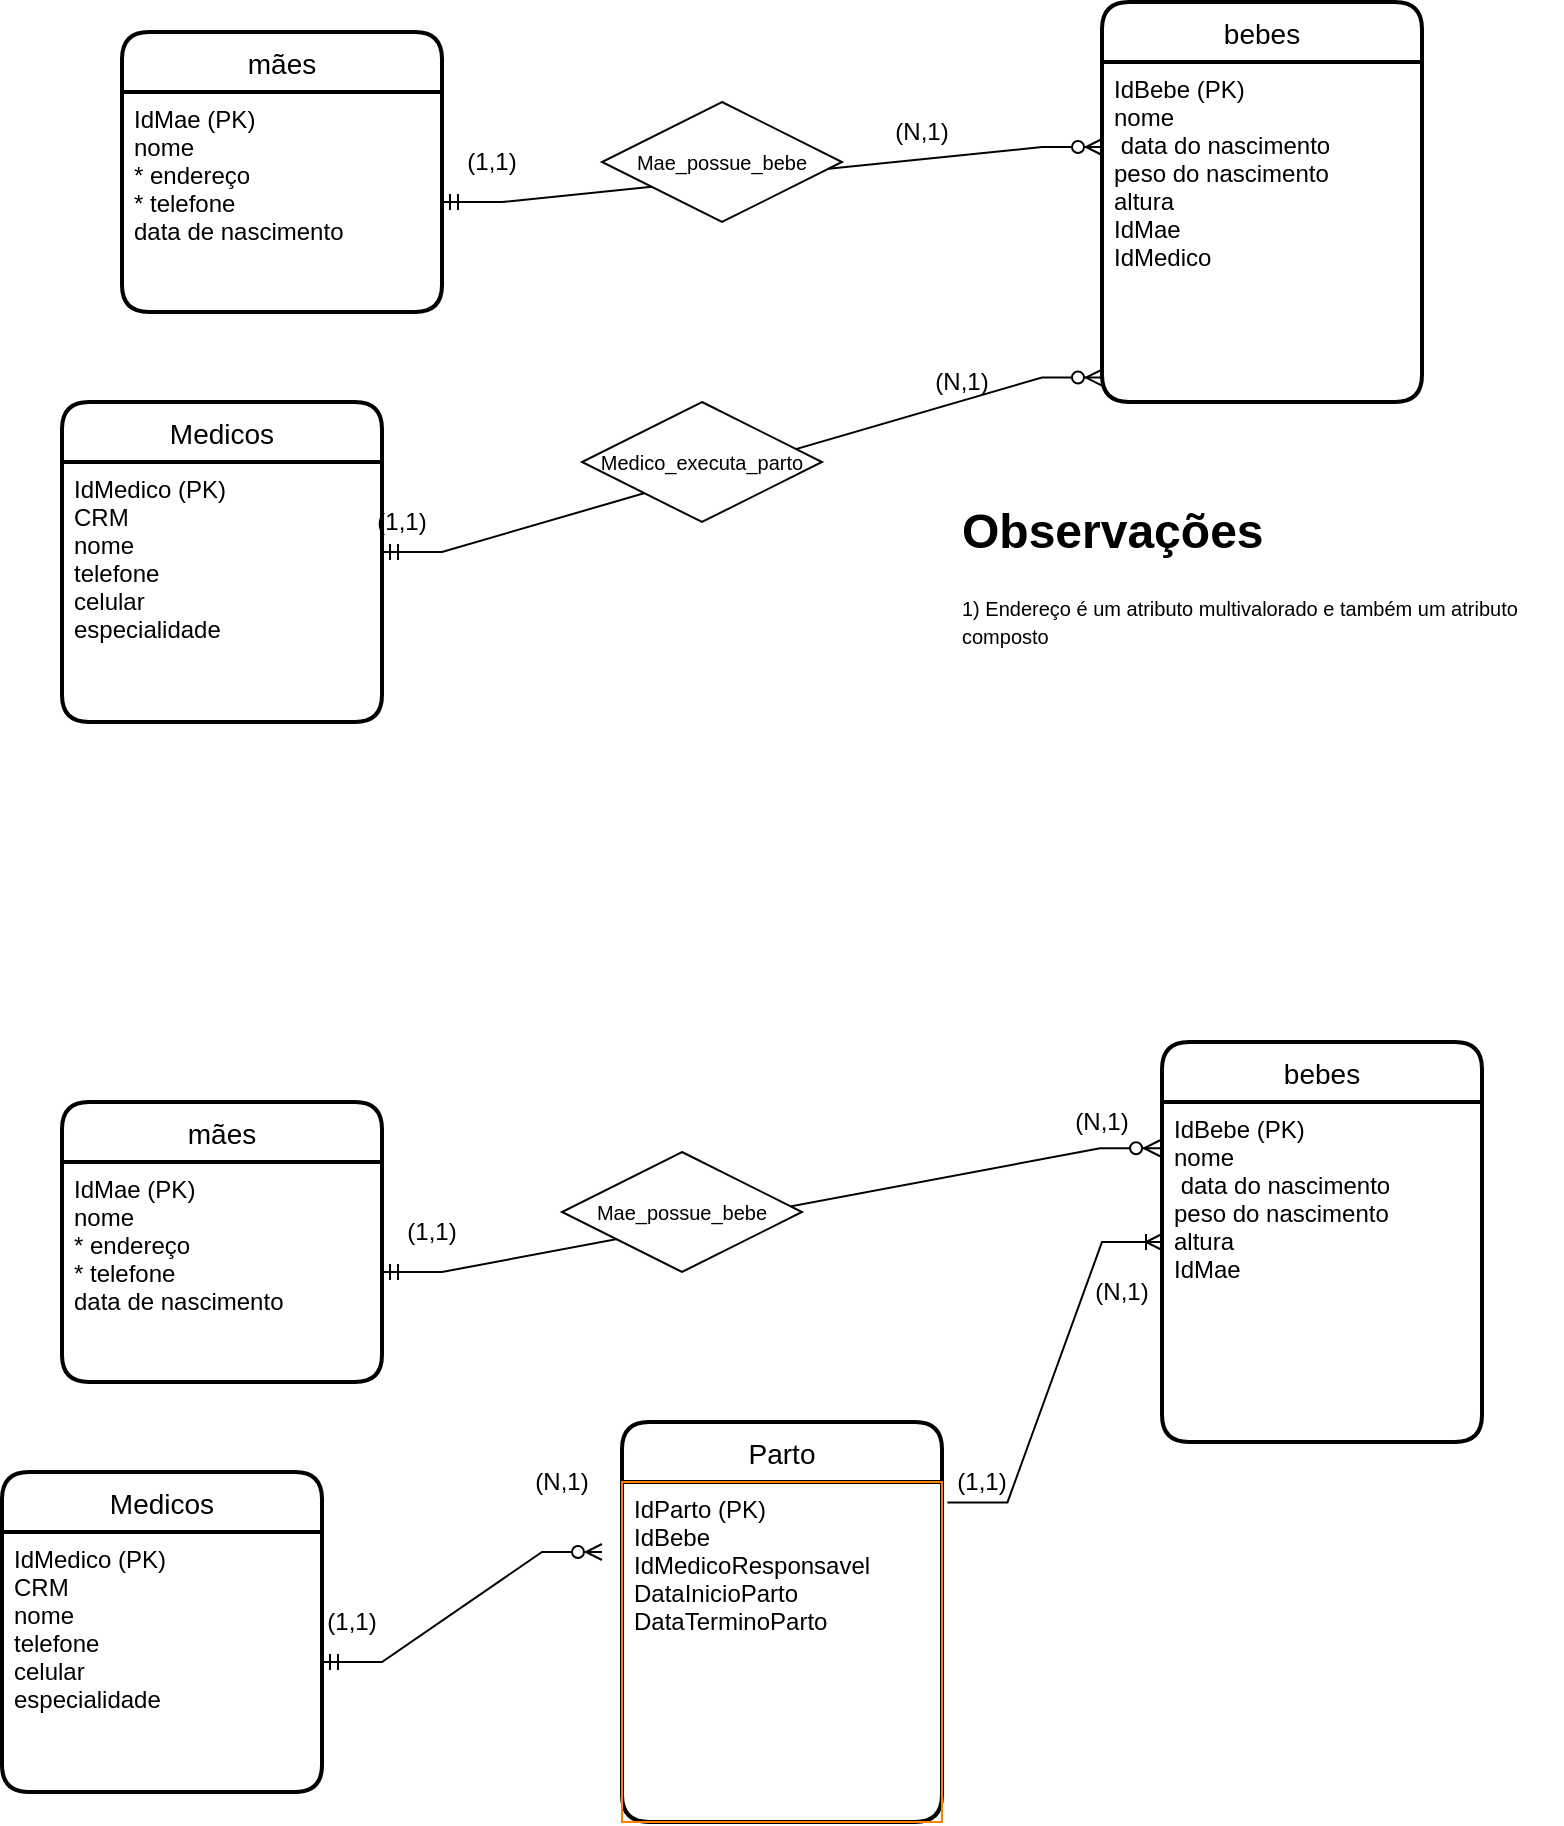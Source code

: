 <mxfile version="17.1.2" type="github" pages="3">
  <diagram id="R2lEEEUBdFMjLlhIrx00" name="2.Berçario">
    <mxGraphModel dx="981" dy="526" grid="1" gridSize="10" guides="1" tooltips="1" connect="1" arrows="1" fold="1" page="1" pageScale="1" pageWidth="850" pageHeight="1100" math="0" shadow="0" extFonts="Permanent Marker^https://fonts.googleapis.com/css?family=Permanent+Marker">
      <root>
        <mxCell id="0" />
        <mxCell id="1" parent="0" />
        <mxCell id="FMWB82fQXWWsG_0GtTP_-9" value="mães" style="swimlane;childLayout=stackLayout;horizontal=1;startSize=30;horizontalStack=0;rounded=1;fontSize=14;fontStyle=0;strokeWidth=2;resizeParent=0;resizeLast=1;shadow=0;dashed=0;align=center;" vertex="1" parent="1">
          <mxGeometry x="100" y="40" width="160" height="140" as="geometry" />
        </mxCell>
        <mxCell id="FMWB82fQXWWsG_0GtTP_-10" value="IdMae (PK)&#xa;nome&#xa;* endereço&#xa;* telefone &#xa;data de nascimento&#xa;" style="align=left;strokeColor=none;fillColor=none;spacingLeft=4;fontSize=12;verticalAlign=top;resizable=0;rotatable=0;part=1;" vertex="1" parent="FMWB82fQXWWsG_0GtTP_-9">
          <mxGeometry y="30" width="160" height="110" as="geometry" />
        </mxCell>
        <mxCell id="FMWB82fQXWWsG_0GtTP_-11" value="bebes" style="swimlane;childLayout=stackLayout;horizontal=1;startSize=30;horizontalStack=0;rounded=1;fontSize=14;fontStyle=0;strokeWidth=2;resizeParent=0;resizeLast=1;shadow=0;dashed=0;align=center;" vertex="1" parent="1">
          <mxGeometry x="590" y="25" width="160" height="200" as="geometry" />
        </mxCell>
        <mxCell id="FMWB82fQXWWsG_0GtTP_-12" value="IdBebe (PK)&#xa;nome&#xa; data do nascimento&#xa;peso do nascimento&#xa;altura&#xa;IdMae&#xa;IdMedico&#xa;" style="align=left;strokeColor=none;fillColor=none;spacingLeft=4;fontSize=12;verticalAlign=top;resizable=0;rotatable=0;part=1;" vertex="1" parent="FMWB82fQXWWsG_0GtTP_-11">
          <mxGeometry y="30" width="160" height="170" as="geometry" />
        </mxCell>
        <mxCell id="FMWB82fQXWWsG_0GtTP_-13" value="Medicos" style="swimlane;childLayout=stackLayout;horizontal=1;startSize=30;horizontalStack=0;rounded=1;fontSize=14;fontStyle=0;strokeWidth=2;resizeParent=0;resizeLast=1;shadow=0;dashed=0;align=center;" vertex="1" parent="1">
          <mxGeometry x="70" y="225" width="160" height="160" as="geometry" />
        </mxCell>
        <mxCell id="FMWB82fQXWWsG_0GtTP_-14" value="IdMedico (PK)&#xa;CRM&#xa;nome&#xa;telefone &#xa;celular &#xa;especialidade" style="align=left;strokeColor=none;fillColor=none;spacingLeft=4;fontSize=12;verticalAlign=top;resizable=0;rotatable=0;part=1;" vertex="1" parent="FMWB82fQXWWsG_0GtTP_-13">
          <mxGeometry y="30" width="160" height="130" as="geometry" />
        </mxCell>
        <mxCell id="FMWB82fQXWWsG_0GtTP_-19" value="" style="edgeStyle=entityRelationEdgeStyle;fontSize=12;html=1;endArrow=ERzeroToMany;startArrow=ERmandOne;rounded=0;exitX=1;exitY=0.5;exitDx=0;exitDy=0;entryX=0;entryY=0.25;entryDx=0;entryDy=0;" edge="1" parent="1" source="FMWB82fQXWWsG_0GtTP_-10" target="FMWB82fQXWWsG_0GtTP_-12">
          <mxGeometry width="100" height="100" relative="1" as="geometry">
            <mxPoint x="350" y="220" as="sourcePoint" />
            <mxPoint x="520" y="110" as="targetPoint" />
          </mxGeometry>
        </mxCell>
        <mxCell id="FMWB82fQXWWsG_0GtTP_-20" value="(1,1)" style="text;html=1;strokeColor=none;fillColor=none;align=center;verticalAlign=middle;whiteSpace=wrap;rounded=0;" vertex="1" parent="1">
          <mxGeometry x="260" y="90" width="50" height="30" as="geometry" />
        </mxCell>
        <mxCell id="FMWB82fQXWWsG_0GtTP_-21" value="(N,1)" style="text;html=1;strokeColor=none;fillColor=none;align=center;verticalAlign=middle;whiteSpace=wrap;rounded=0;" vertex="1" parent="1">
          <mxGeometry x="470" y="75" width="60" height="30" as="geometry" />
        </mxCell>
        <mxCell id="FMWB82fQXWWsG_0GtTP_-26" value="(N,1)" style="text;html=1;strokeColor=none;fillColor=none;align=center;verticalAlign=middle;whiteSpace=wrap;rounded=0;" vertex="1" parent="1">
          <mxGeometry x="490" y="200" width="60" height="30" as="geometry" />
        </mxCell>
        <mxCell id="FMWB82fQXWWsG_0GtTP_-27" value="" style="edgeStyle=entityRelationEdgeStyle;fontSize=12;html=1;endArrow=ERzeroToMany;startArrow=ERmandOne;rounded=0;entryX=0;entryY=0.928;entryDx=0;entryDy=0;entryPerimeter=0;" edge="1" parent="1" target="FMWB82fQXWWsG_0GtTP_-12">
          <mxGeometry width="100" height="100" relative="1" as="geometry">
            <mxPoint x="230" y="300" as="sourcePoint" />
            <mxPoint x="530" y="320" as="targetPoint" />
          </mxGeometry>
        </mxCell>
        <mxCell id="FMWB82fQXWWsG_0GtTP_-28" value="(1,1)" style="text;html=1;strokeColor=none;fillColor=none;align=center;verticalAlign=middle;whiteSpace=wrap;rounded=0;" vertex="1" parent="1">
          <mxGeometry x="210" y="270" width="60" height="30" as="geometry" />
        </mxCell>
        <mxCell id="FMWB82fQXWWsG_0GtTP_-29" value="&lt;h1&gt;Observações&lt;/h1&gt;&lt;div&gt;&lt;font style=&quot;font-size: 10px&quot;&gt;1) Endereço é um atributo multivalorado e também um atributo composto&lt;/font&gt;&lt;/div&gt;" style="text;html=1;strokeColor=none;fillColor=none;spacing=5;spacingTop=-20;whiteSpace=wrap;overflow=hidden;rounded=0;" vertex="1" parent="1">
          <mxGeometry x="515" y="270" width="305" height="120" as="geometry" />
        </mxCell>
        <mxCell id="vfLk4yIckb8IlV0qUtG9-1" value="Mae_possue_bebe" style="shape=rhombus;perimeter=rhombusPerimeter;whiteSpace=wrap;html=1;align=center;fontSize=10;" vertex="1" parent="1">
          <mxGeometry x="340" y="75" width="120" height="60" as="geometry" />
        </mxCell>
        <mxCell id="vfLk4yIckb8IlV0qUtG9-2" value="Medico_executa_parto" style="shape=rhombus;perimeter=rhombusPerimeter;whiteSpace=wrap;html=1;align=center;fontSize=10;" vertex="1" parent="1">
          <mxGeometry x="330" y="225" width="120" height="60" as="geometry" />
        </mxCell>
        <mxCell id="vfLk4yIckb8IlV0qUtG9-3" value="mães" style="swimlane;childLayout=stackLayout;horizontal=1;startSize=30;horizontalStack=0;rounded=1;fontSize=14;fontStyle=0;strokeWidth=2;resizeParent=0;resizeLast=1;shadow=0;dashed=0;align=center;" vertex="1" parent="1">
          <mxGeometry x="70" y="575" width="160" height="140" as="geometry" />
        </mxCell>
        <mxCell id="vfLk4yIckb8IlV0qUtG9-4" value="IdMae (PK)&#xa;nome&#xa;* endereço&#xa;* telefone &#xa;data de nascimento&#xa;" style="align=left;strokeColor=none;fillColor=none;spacingLeft=4;fontSize=12;verticalAlign=top;resizable=0;rotatable=0;part=1;" vertex="1" parent="vfLk4yIckb8IlV0qUtG9-3">
          <mxGeometry y="30" width="160" height="110" as="geometry" />
        </mxCell>
        <mxCell id="vfLk4yIckb8IlV0qUtG9-5" value="bebes" style="swimlane;childLayout=stackLayout;horizontal=1;startSize=30;horizontalStack=0;rounded=1;fontSize=14;fontStyle=0;strokeWidth=2;resizeParent=0;resizeLast=1;shadow=0;dashed=0;align=center;" vertex="1" parent="1">
          <mxGeometry x="620" y="545" width="160" height="200" as="geometry" />
        </mxCell>
        <mxCell id="vfLk4yIckb8IlV0qUtG9-6" value="IdBebe (PK)&#xa;nome&#xa; data do nascimento&#xa;peso do nascimento&#xa;altura&#xa;IdMae&#xa;&#xa;" style="align=left;strokeColor=none;fillColor=none;spacingLeft=4;fontSize=12;verticalAlign=top;resizable=0;rotatable=0;part=1;" vertex="1" parent="vfLk4yIckb8IlV0qUtG9-5">
          <mxGeometry y="30" width="160" height="170" as="geometry" />
        </mxCell>
        <mxCell id="vfLk4yIckb8IlV0qUtG9-7" value="Medicos" style="swimlane;childLayout=stackLayout;horizontal=1;startSize=30;horizontalStack=0;rounded=1;fontSize=14;fontStyle=0;strokeWidth=2;resizeParent=0;resizeLast=1;shadow=0;dashed=0;align=center;" vertex="1" parent="1">
          <mxGeometry x="40" y="760" width="160" height="160" as="geometry" />
        </mxCell>
        <mxCell id="vfLk4yIckb8IlV0qUtG9-8" value="IdMedico (PK)&#xa;CRM&#xa;nome&#xa;telefone &#xa;celular &#xa;especialidade" style="align=left;strokeColor=none;fillColor=none;spacingLeft=4;fontSize=12;verticalAlign=top;resizable=0;rotatable=0;part=1;" vertex="1" parent="vfLk4yIckb8IlV0qUtG9-7">
          <mxGeometry y="30" width="160" height="130" as="geometry" />
        </mxCell>
        <mxCell id="vfLk4yIckb8IlV0qUtG9-9" value="" style="edgeStyle=entityRelationEdgeStyle;fontSize=12;html=1;endArrow=ERzeroToMany;startArrow=ERmandOne;rounded=0;exitX=1;exitY=0.5;exitDx=0;exitDy=0;entryX=-0.006;entryY=0.136;entryDx=0;entryDy=0;entryPerimeter=0;" edge="1" parent="1" source="vfLk4yIckb8IlV0qUtG9-4" target="vfLk4yIckb8IlV0qUtG9-6">
          <mxGeometry width="100" height="100" relative="1" as="geometry">
            <mxPoint x="320" y="755" as="sourcePoint" />
            <mxPoint x="490" y="645" as="targetPoint" />
          </mxGeometry>
        </mxCell>
        <mxCell id="vfLk4yIckb8IlV0qUtG9-10" value="(1,1)" style="text;html=1;strokeColor=none;fillColor=none;align=center;verticalAlign=middle;whiteSpace=wrap;rounded=0;" vertex="1" parent="1">
          <mxGeometry x="230" y="625" width="50" height="30" as="geometry" />
        </mxCell>
        <mxCell id="vfLk4yIckb8IlV0qUtG9-11" value="(N,1)" style="text;html=1;strokeColor=none;fillColor=none;align=center;verticalAlign=middle;whiteSpace=wrap;rounded=0;" vertex="1" parent="1">
          <mxGeometry x="560" y="570" width="60" height="30" as="geometry" />
        </mxCell>
        <mxCell id="vfLk4yIckb8IlV0qUtG9-15" value="Mae_possue_bebe" style="shape=rhombus;perimeter=rhombusPerimeter;whiteSpace=wrap;html=1;align=center;fontSize=10;" vertex="1" parent="1">
          <mxGeometry x="320" y="600" width="120" height="60" as="geometry" />
        </mxCell>
        <mxCell id="vfLk4yIckb8IlV0qUtG9-17" value="Parto" style="swimlane;childLayout=stackLayout;horizontal=1;startSize=30;horizontalStack=0;rounded=1;fontSize=14;fontStyle=0;strokeWidth=2;resizeParent=0;resizeLast=1;shadow=0;dashed=0;align=center;" vertex="1" parent="1">
          <mxGeometry x="350" y="735" width="160" height="200" as="geometry" />
        </mxCell>
        <mxCell id="vfLk4yIckb8IlV0qUtG9-18" value="IdParto (PK)&#xa;IdBebe&#xa;IdMedicoResponsavel&#xa;DataInicioParto&#xa;DataTerminoParto&#xa;&#xa;" style="align=left;strokeColor=#FF8000;fillColor=none;spacingLeft=4;fontSize=12;verticalAlign=top;resizable=0;rotatable=0;part=1;" vertex="1" parent="vfLk4yIckb8IlV0qUtG9-17">
          <mxGeometry y="30" width="160" height="170" as="geometry" />
        </mxCell>
        <mxCell id="vfLk4yIckb8IlV0qUtG9-21" value="" style="edgeStyle=entityRelationEdgeStyle;fontSize=12;html=1;endArrow=ERzeroToMany;startArrow=ERmandOne;rounded=0;exitX=1;exitY=0.5;exitDx=0;exitDy=0;" edge="1" parent="1" source="vfLk4yIckb8IlV0qUtG9-8">
          <mxGeometry width="100" height="100" relative="1" as="geometry">
            <mxPoint x="235" y="870" as="sourcePoint" />
            <mxPoint x="340" y="800" as="targetPoint" />
          </mxGeometry>
        </mxCell>
        <mxCell id="vfLk4yIckb8IlV0qUtG9-22" value="" style="edgeStyle=entityRelationEdgeStyle;fontSize=12;html=1;endArrow=ERoneToMany;rounded=0;exitX=1.017;exitY=0.06;exitDx=0;exitDy=0;exitPerimeter=0;" edge="1" parent="1" source="vfLk4yIckb8IlV0qUtG9-18">
          <mxGeometry width="100" height="100" relative="1" as="geometry">
            <mxPoint x="500" y="760" as="sourcePoint" />
            <mxPoint x="620" y="645" as="targetPoint" />
          </mxGeometry>
        </mxCell>
        <mxCell id="vfLk4yIckb8IlV0qUtG9-23" value="(1,1)" style="text;html=1;strokeColor=none;fillColor=none;align=center;verticalAlign=middle;whiteSpace=wrap;rounded=0;" vertex="1" parent="1">
          <mxGeometry x="500" y="750" width="60" height="30" as="geometry" />
        </mxCell>
        <mxCell id="vfLk4yIckb8IlV0qUtG9-24" value="(N,1)" style="text;html=1;strokeColor=none;fillColor=none;align=center;verticalAlign=middle;whiteSpace=wrap;rounded=0;" vertex="1" parent="1">
          <mxGeometry x="570" y="655" width="60" height="30" as="geometry" />
        </mxCell>
        <mxCell id="vfLk4yIckb8IlV0qUtG9-25" value="(1,1)" style="text;html=1;strokeColor=none;fillColor=none;align=center;verticalAlign=middle;whiteSpace=wrap;rounded=0;" vertex="1" parent="1">
          <mxGeometry x="190" y="820" width="50" height="30" as="geometry" />
        </mxCell>
        <mxCell id="vfLk4yIckb8IlV0qUtG9-26" value="(N,1)" style="text;html=1;strokeColor=none;fillColor=none;align=center;verticalAlign=middle;whiteSpace=wrap;rounded=0;" vertex="1" parent="1">
          <mxGeometry x="290" y="750" width="60" height="30" as="geometry" />
        </mxCell>
      </root>
    </mxGraphModel>
  </diagram>
  <diagram name="3.Alunos_Trabalhos" id="QyR0ORDHBzC9LjKySU-1">
    <mxGraphModel dx="1185" dy="635" grid="1" gridSize="10" guides="1" tooltips="1" connect="1" arrows="1" fold="1" page="1" pageScale="1" pageWidth="850" pageHeight="1100" math="0" shadow="0" extFonts="Permanent Marker^https://fonts.googleapis.com/css?family=Permanent+Marker">
      <root>
        <mxCell id="-QJWfEXJqhUntnzL0u9a-0" />
        <mxCell id="-QJWfEXJqhUntnzL0u9a-1" parent="-QJWfEXJqhUntnzL0u9a-0" />
        <mxCell id="-QJWfEXJqhUntnzL0u9a-2" value="Alunos" style="swimlane;childLayout=stackLayout;horizontal=1;startSize=30;horizontalStack=0;rounded=1;fontSize=14;fontStyle=0;strokeWidth=2;resizeParent=0;resizeLast=1;shadow=0;dashed=0;align=center;" vertex="1" parent="-QJWfEXJqhUntnzL0u9a-1">
          <mxGeometry x="90" y="35" width="160" height="140" as="geometry" />
        </mxCell>
        <mxCell id="-QJWfEXJqhUntnzL0u9a-3" value="IdAluno (PK)&#xa;" style="align=left;strokeColor=none;fillColor=none;spacingLeft=4;fontSize=12;verticalAlign=top;resizable=0;rotatable=0;part=1;" vertex="1" parent="-QJWfEXJqhUntnzL0u9a-2">
          <mxGeometry y="30" width="160" height="110" as="geometry" />
        </mxCell>
        <mxCell id="-QJWfEXJqhUntnzL0u9a-4" value="Trabalho" style="swimlane;childLayout=stackLayout;horizontal=1;startSize=30;horizontalStack=0;rounded=1;fontSize=14;fontStyle=0;strokeWidth=2;resizeParent=0;resizeLast=1;shadow=0;dashed=0;align=center;" vertex="1" parent="-QJWfEXJqhUntnzL0u9a-1">
          <mxGeometry x="590" y="25" width="160" height="125" as="geometry" />
        </mxCell>
        <mxCell id="-QJWfEXJqhUntnzL0u9a-5" value="IdTrabalho (PK)&#xa;&#xa;" style="align=left;strokeColor=none;fillColor=none;spacingLeft=4;fontSize=12;verticalAlign=top;resizable=0;rotatable=0;part=1;" vertex="1" parent="-QJWfEXJqhUntnzL0u9a-4">
          <mxGeometry y="30" width="160" height="95" as="geometry" />
        </mxCell>
        <mxCell id="-QJWfEXJqhUntnzL0u9a-8" value="" style="edgeStyle=entityRelationEdgeStyle;fontSize=12;html=1;endArrow=ERzeroToMany;startArrow=ERmandOne;rounded=0;exitX=1;exitY=0.5;exitDx=0;exitDy=0;entryX=0;entryY=0.25;entryDx=0;entryDy=0;" edge="1" parent="-QJWfEXJqhUntnzL0u9a-1" source="-QJWfEXJqhUntnzL0u9a-3" target="-QJWfEXJqhUntnzL0u9a-5">
          <mxGeometry width="100" height="100" relative="1" as="geometry">
            <mxPoint x="350" y="220" as="sourcePoint" />
            <mxPoint x="520" y="110" as="targetPoint" />
          </mxGeometry>
        </mxCell>
        <mxCell id="-QJWfEXJqhUntnzL0u9a-9" value="(1,N)" style="text;html=1;strokeColor=none;fillColor=none;align=center;verticalAlign=middle;whiteSpace=wrap;rounded=0;" vertex="1" parent="-QJWfEXJqhUntnzL0u9a-1">
          <mxGeometry x="260" y="90" width="50" height="30" as="geometry" />
        </mxCell>
        <mxCell id="-QJWfEXJqhUntnzL0u9a-15" value="Alunos_Realiza_Trabalho" style="shape=rhombus;perimeter=rhombusPerimeter;whiteSpace=wrap;html=1;align=center;fontSize=10;" vertex="1" parent="-QJWfEXJqhUntnzL0u9a-1">
          <mxGeometry x="340" y="70" width="140" height="70" as="geometry" />
        </mxCell>
        <mxCell id="aApylvdKkc2Ztbj6Cs1g-2" value="(1,N)" style="text;html=1;strokeColor=none;fillColor=none;align=center;verticalAlign=middle;whiteSpace=wrap;rounded=0;" vertex="1" parent="-QJWfEXJqhUntnzL0u9a-1">
          <mxGeometry x="540" y="60" width="50" height="10" as="geometry" />
        </mxCell>
      </root>
    </mxGraphModel>
  </diagram>
  <diagram name="Diretor_Departamentos" id="0llF9jL02Vg_UrtLz_-K">
    <mxGraphModel dx="1422" dy="762" grid="1" gridSize="10" guides="1" tooltips="1" connect="1" arrows="1" fold="1" page="1" pageScale="1" pageWidth="850" pageHeight="1100" math="0" shadow="0" extFonts="Permanent Marker^https://fonts.googleapis.com/css?family=Permanent+Marker">
      <root>
        <mxCell id="nCg6XGA07GCbYHOINqXo-0" />
        <mxCell id="nCg6XGA07GCbYHOINqXo-1" parent="nCg6XGA07GCbYHOINqXo-0" />
        <mxCell id="nCg6XGA07GCbYHOINqXo-2" value="Alunos" style="swimlane;childLayout=stackLayout;horizontal=1;startSize=30;horizontalStack=0;rounded=1;fontSize=14;fontStyle=0;strokeWidth=2;resizeParent=0;resizeLast=1;shadow=0;dashed=0;align=center;" vertex="1" parent="nCg6XGA07GCbYHOINqXo-1">
          <mxGeometry x="90" y="35" width="160" height="140" as="geometry" />
        </mxCell>
        <mxCell id="nCg6XGA07GCbYHOINqXo-3" value="IdAluno (PK)&#xa;" style="align=left;strokeColor=none;fillColor=none;spacingLeft=4;fontSize=12;verticalAlign=top;resizable=0;rotatable=0;part=1;" vertex="1" parent="nCg6XGA07GCbYHOINqXo-2">
          <mxGeometry y="30" width="160" height="110" as="geometry" />
        </mxCell>
        <mxCell id="nCg6XGA07GCbYHOINqXo-4" value="Trabalho" style="swimlane;childLayout=stackLayout;horizontal=1;startSize=30;horizontalStack=0;rounded=1;fontSize=14;fontStyle=0;strokeWidth=2;resizeParent=0;resizeLast=1;shadow=0;dashed=0;align=center;" vertex="1" parent="nCg6XGA07GCbYHOINqXo-1">
          <mxGeometry x="590" y="25" width="160" height="125" as="geometry" />
        </mxCell>
        <mxCell id="nCg6XGA07GCbYHOINqXo-5" value="IdTrabalho (PK)&#xa;&#xa;" style="align=left;strokeColor=none;fillColor=none;spacingLeft=4;fontSize=12;verticalAlign=top;resizable=0;rotatable=0;part=1;" vertex="1" parent="nCg6XGA07GCbYHOINqXo-4">
          <mxGeometry y="30" width="160" height="95" as="geometry" />
        </mxCell>
        <mxCell id="nCg6XGA07GCbYHOINqXo-6" value="" style="edgeStyle=entityRelationEdgeStyle;fontSize=12;html=1;endArrow=ERzeroToMany;startArrow=ERmandOne;rounded=0;exitX=1;exitY=0.5;exitDx=0;exitDy=0;entryX=0;entryY=0.25;entryDx=0;entryDy=0;" edge="1" parent="nCg6XGA07GCbYHOINqXo-1" source="nCg6XGA07GCbYHOINqXo-3" target="nCg6XGA07GCbYHOINqXo-5">
          <mxGeometry width="100" height="100" relative="1" as="geometry">
            <mxPoint x="350" y="220" as="sourcePoint" />
            <mxPoint x="520" y="110" as="targetPoint" />
          </mxGeometry>
        </mxCell>
        <mxCell id="nCg6XGA07GCbYHOINqXo-7" value="(1,N)" style="text;html=1;strokeColor=none;fillColor=none;align=center;verticalAlign=middle;whiteSpace=wrap;rounded=0;" vertex="1" parent="nCg6XGA07GCbYHOINqXo-1">
          <mxGeometry x="260" y="90" width="50" height="30" as="geometry" />
        </mxCell>
        <mxCell id="nCg6XGA07GCbYHOINqXo-8" value="Alunos_Realiza_Trabalho" style="shape=rhombus;perimeter=rhombusPerimeter;whiteSpace=wrap;html=1;align=center;fontSize=10;" vertex="1" parent="nCg6XGA07GCbYHOINqXo-1">
          <mxGeometry x="340" y="70" width="140" height="70" as="geometry" />
        </mxCell>
        <mxCell id="nCg6XGA07GCbYHOINqXo-9" value="(1,N)" style="text;html=1;strokeColor=none;fillColor=none;align=center;verticalAlign=middle;whiteSpace=wrap;rounded=0;" vertex="1" parent="nCg6XGA07GCbYHOINqXo-1">
          <mxGeometry x="540" y="60" width="50" height="10" as="geometry" />
        </mxCell>
      </root>
    </mxGraphModel>
  </diagram>
</mxfile>
